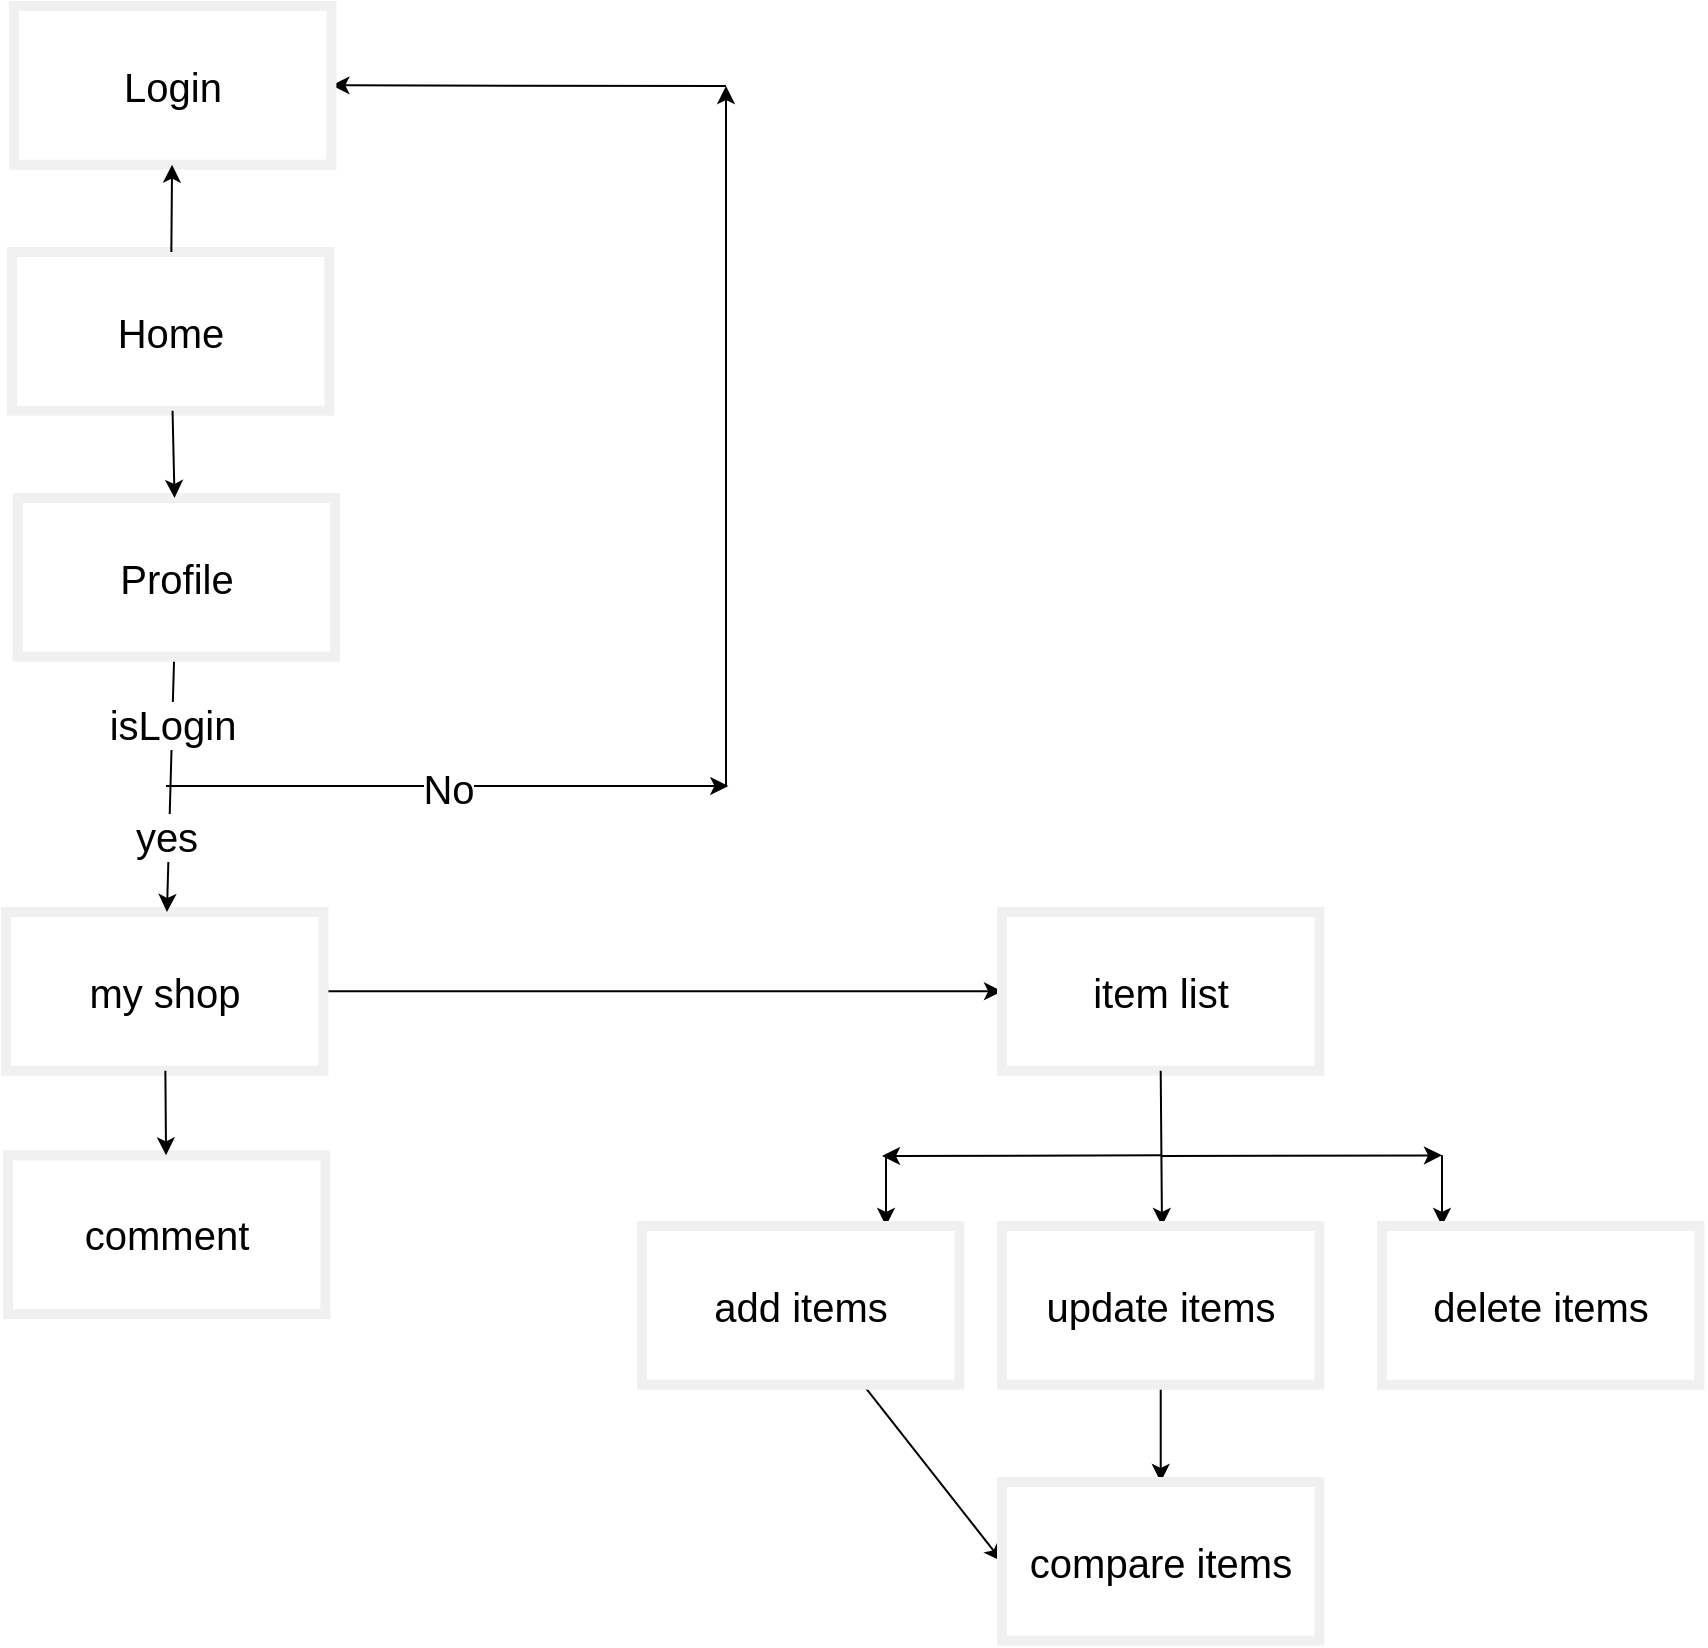 <mxfile>
    <diagram id="56aGdrr8Y6Uys_h7Yqwx" name="Page-1">
        <mxGraphModel dx="1436" dy="914" grid="1" gridSize="10" guides="1" tooltips="1" connect="1" arrows="1" fold="1" page="1" pageScale="1" pageWidth="1600" pageHeight="900" math="0" shadow="0">
            <root>
                <mxCell id="0"/>
                <mxCell id="1" parent="0"/>
                <mxCell id="36" value="" style="edgeStyle=none;orthogonalLoop=1;jettySize=auto;html=1;fontSize=20;" parent="1" edge="1">
                    <mxGeometry width="80" relative="1" as="geometry">
                        <mxPoint x="842" y="442" as="sourcePoint"/>
                        <mxPoint x="842" y="92" as="targetPoint"/>
                        <Array as="points"/>
                    </mxGeometry>
                </mxCell>
                <mxCell id="37" value="" style="edgeStyle=none;orthogonalLoop=1;jettySize=auto;html=1;entryX=1;entryY=0.5;entryDx=0;entryDy=0;fontSize=20;" parent="1" target="18" edge="1">
                    <mxGeometry width="80" relative="1" as="geometry">
                        <mxPoint x="842" y="92" as="sourcePoint"/>
                        <mxPoint x="842" y="92" as="targetPoint"/>
                        <Array as="points"/>
                    </mxGeometry>
                </mxCell>
                <mxCell id="45" value="" style="edgeStyle=none;html=1;fontSize=20;" parent="1" source="10" target="44" edge="1">
                    <mxGeometry relative="1" as="geometry"/>
                </mxCell>
                <mxCell id="10" value="my shop" style="whiteSpace=wrap;html=1;strokeColor=#F0F0F0;strokeWidth=5;fontSize=20;" parent="1" vertex="1">
                    <mxGeometry x="482.003" y="504.998" width="158.708" height="79.355" as="geometry"/>
                </mxCell>
                <mxCell id="17" value="Home" style="whiteSpace=wrap;html=1;strokeColor=#F0F0F0;strokeWidth=5;fontSize=20;" parent="1" vertex="1">
                    <mxGeometry x="485" y="174.995" width="158.708" height="79.355" as="geometry"/>
                </mxCell>
                <mxCell id="18" value="Login" style="whiteSpace=wrap;html=1;strokeColor=#F0F0F0;strokeWidth=5;fontSize=20;" parent="1" vertex="1">
                    <mxGeometry x="486" y="51.995" width="158.708" height="79.355" as="geometry"/>
                </mxCell>
                <mxCell id="19" value="" style="edgeStyle=none;html=1;fontSize=20;" parent="1" source="17" target="18" edge="1">
                    <mxGeometry relative="1" as="geometry"/>
                </mxCell>
                <mxCell id="39" value="" style="edgeStyle=none;html=1;fontSize=20;" parent="1" source="21" target="10" edge="1">
                    <mxGeometry relative="1" as="geometry"/>
                </mxCell>
                <mxCell id="41" value="isLogin" style="edgeLabel;html=1;align=center;verticalAlign=middle;resizable=0;points=[];fontSize=20;" parent="39" vertex="1" connectable="0">
                    <mxGeometry x="-0.474" relative="1" as="geometry">
                        <mxPoint as="offset"/>
                    </mxGeometry>
                </mxCell>
                <mxCell id="42" value="yes" style="edgeLabel;html=1;align=center;verticalAlign=middle;resizable=0;points=[];fontSize=20;" parent="39" vertex="1" connectable="0">
                    <mxGeometry x="0.404" y="-2" relative="1" as="geometry">
                        <mxPoint as="offset"/>
                    </mxGeometry>
                </mxCell>
                <mxCell id="21" value="Profile" style="whiteSpace=wrap;html=1;strokeColor=#F0F0F0;strokeWidth=5;fontSize=20;" parent="1" vertex="1">
                    <mxGeometry x="487.833" y="297.995" width="158.708" height="79.355" as="geometry"/>
                </mxCell>
                <mxCell id="22" value="" style="edgeStyle=none;html=1;fontSize=20;" parent="1" source="17" target="21" edge="1">
                    <mxGeometry relative="1" as="geometry"/>
                </mxCell>
                <mxCell id="23" value="comment" style="whiteSpace=wrap;html=1;strokeColor=#F0F0F0;strokeWidth=5;fontSize=20;" parent="1" vertex="1">
                    <mxGeometry x="483" y="626.675" width="158.708" height="79.355" as="geometry"/>
                </mxCell>
                <mxCell id="24" value="" style="edgeStyle=none;html=1;fontSize=20;" parent="1" source="10" target="23" edge="1">
                    <mxGeometry relative="1" as="geometry"/>
                </mxCell>
                <mxCell id="35" value="" style="edgeStyle=none;orthogonalLoop=1;jettySize=auto;html=1;fontSize=20;" parent="1" edge="1">
                    <mxGeometry width="80" relative="1" as="geometry">
                        <mxPoint x="562" y="442" as="sourcePoint"/>
                        <mxPoint x="843.17" y="442" as="targetPoint"/>
                        <Array as="points"/>
                    </mxGeometry>
                </mxCell>
                <mxCell id="43" value="No" style="edgeLabel;html=1;align=center;verticalAlign=middle;resizable=0;points=[];fontSize=20;" parent="35" vertex="1" connectable="0">
                    <mxGeometry x="-0.0" y="-1" relative="1" as="geometry">
                        <mxPoint as="offset"/>
                    </mxGeometry>
                </mxCell>
                <mxCell id="44" value="item list" style="whiteSpace=wrap;html=1;strokeColor=#F0F0F0;strokeWidth=5;fontSize=20;" parent="1" vertex="1">
                    <mxGeometry x="980.002" y="504.998" width="158.708" height="79.355" as="geometry"/>
                </mxCell>
                <mxCell id="49" value="" style="edgeStyle=none;orthogonalLoop=1;jettySize=auto;html=1;fontSize=20;exitX=0.5;exitY=1;exitDx=0;exitDy=0;" parent="1" source="44" edge="1">
                    <mxGeometry width="80" relative="1" as="geometry">
                        <mxPoint x="970" y="622" as="sourcePoint"/>
                        <mxPoint x="1060" y="662" as="targetPoint"/>
                        <Array as="points"/>
                    </mxGeometry>
                </mxCell>
                <mxCell id="51" value="" style="edgeStyle=none;orthogonalLoop=1;jettySize=auto;html=1;fontSize=20;" parent="1" edge="1">
                    <mxGeometry width="80" relative="1" as="geometry">
                        <mxPoint x="1060" y="626.68" as="sourcePoint"/>
                        <mxPoint x="920" y="627" as="targetPoint"/>
                        <Array as="points"/>
                    </mxGeometry>
                </mxCell>
                <mxCell id="53" value="" style="edgeStyle=none;orthogonalLoop=1;jettySize=auto;html=1;fontSize=20;" parent="1" edge="1">
                    <mxGeometry width="80" relative="1" as="geometry">
                        <mxPoint x="922" y="626.68" as="sourcePoint"/>
                        <mxPoint x="922" y="662" as="targetPoint"/>
                        <Array as="points"/>
                    </mxGeometry>
                </mxCell>
                <mxCell id="54" value="" style="edgeStyle=none;orthogonalLoop=1;jettySize=auto;html=1;fontSize=20;" parent="1" edge="1">
                    <mxGeometry width="80" relative="1" as="geometry">
                        <mxPoint x="1200" y="626.68" as="sourcePoint"/>
                        <mxPoint x="1200" y="662" as="targetPoint"/>
                        <Array as="points"/>
                    </mxGeometry>
                </mxCell>
                <mxCell id="55" value="" style="edgeStyle=none;orthogonalLoop=1;jettySize=auto;html=1;fontSize=20;" parent="1" edge="1">
                    <mxGeometry width="80" relative="1" as="geometry">
                        <mxPoint x="1060" y="627" as="sourcePoint"/>
                        <mxPoint x="1200" y="626.68" as="targetPoint"/>
                        <Array as="points"/>
                    </mxGeometry>
                </mxCell>
                <mxCell id="61" style="edgeStyle=none;html=1;entryX=0;entryY=0.5;entryDx=0;entryDy=0;fontSize=20;" parent="1" source="56" target="59" edge="1">
                    <mxGeometry relative="1" as="geometry"/>
                </mxCell>
                <mxCell id="56" value="add items" style="whiteSpace=wrap;html=1;strokeColor=#F0F0F0;strokeWidth=5;fontSize=20;" parent="1" vertex="1">
                    <mxGeometry x="800.002" y="661.998" width="158.708" height="79.355" as="geometry"/>
                </mxCell>
                <mxCell id="60" value="" style="edgeStyle=none;html=1;fontSize=20;" parent="1" source="57" target="59" edge="1">
                    <mxGeometry relative="1" as="geometry"/>
                </mxCell>
                <mxCell id="57" value="update items" style="whiteSpace=wrap;html=1;strokeColor=#F0F0F0;strokeWidth=5;fontSize=20;" parent="1" vertex="1">
                    <mxGeometry x="980.002" y="661.998" width="158.708" height="79.355" as="geometry"/>
                </mxCell>
                <mxCell id="58" value="delete items" style="whiteSpace=wrap;html=1;strokeColor=#F0F0F0;strokeWidth=5;fontSize=20;" parent="1" vertex="1">
                    <mxGeometry x="1170.002" y="661.998" width="158.708" height="79.355" as="geometry"/>
                </mxCell>
                <mxCell id="59" value="compare items" style="whiteSpace=wrap;html=1;strokeColor=#F0F0F0;strokeWidth=5;fontSize=20;" parent="1" vertex="1">
                    <mxGeometry x="980.002" y="789.998" width="158.708" height="79.355" as="geometry"/>
                </mxCell>
            </root>
        </mxGraphModel>
    </diagram>
</mxfile>